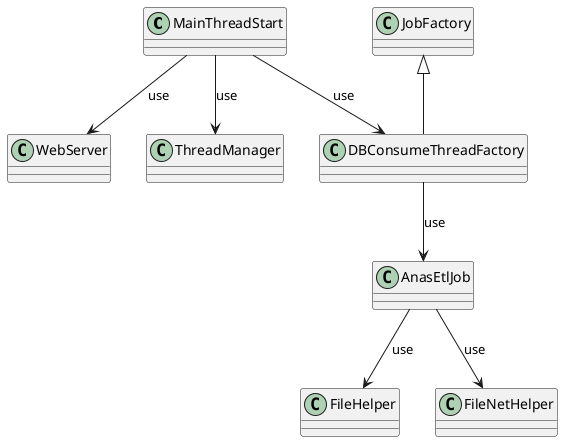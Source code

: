 @startuml
MainThreadStart --> WebServer : use
MainThreadStart --> ThreadManager : use
MainThreadStart --> DBConsumeThreadFactory : use
JobFactory <|-- DBConsumeThreadFactory
DBConsumeThreadFactory --> AnasEtlJob : use
AnasEtlJob --> FileHelper : use
AnasEtlJob --> FileNetHelper : use

@enduml
